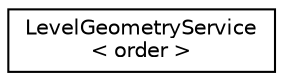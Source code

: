 digraph "Graphical Class Hierarchy"
{
  edge [fontname="Helvetica",fontsize="10",labelfontname="Helvetica",labelfontsize="10"];
  node [fontname="Helvetica",fontsize="10",shape=record];
  rankdir="LR";
  Node0 [label="LevelGeometryService\l\< order \>",height=0.2,width=0.4,color="black", fillcolor="white", style="filled",URL="$classLevelGeometryService.html"];
}
